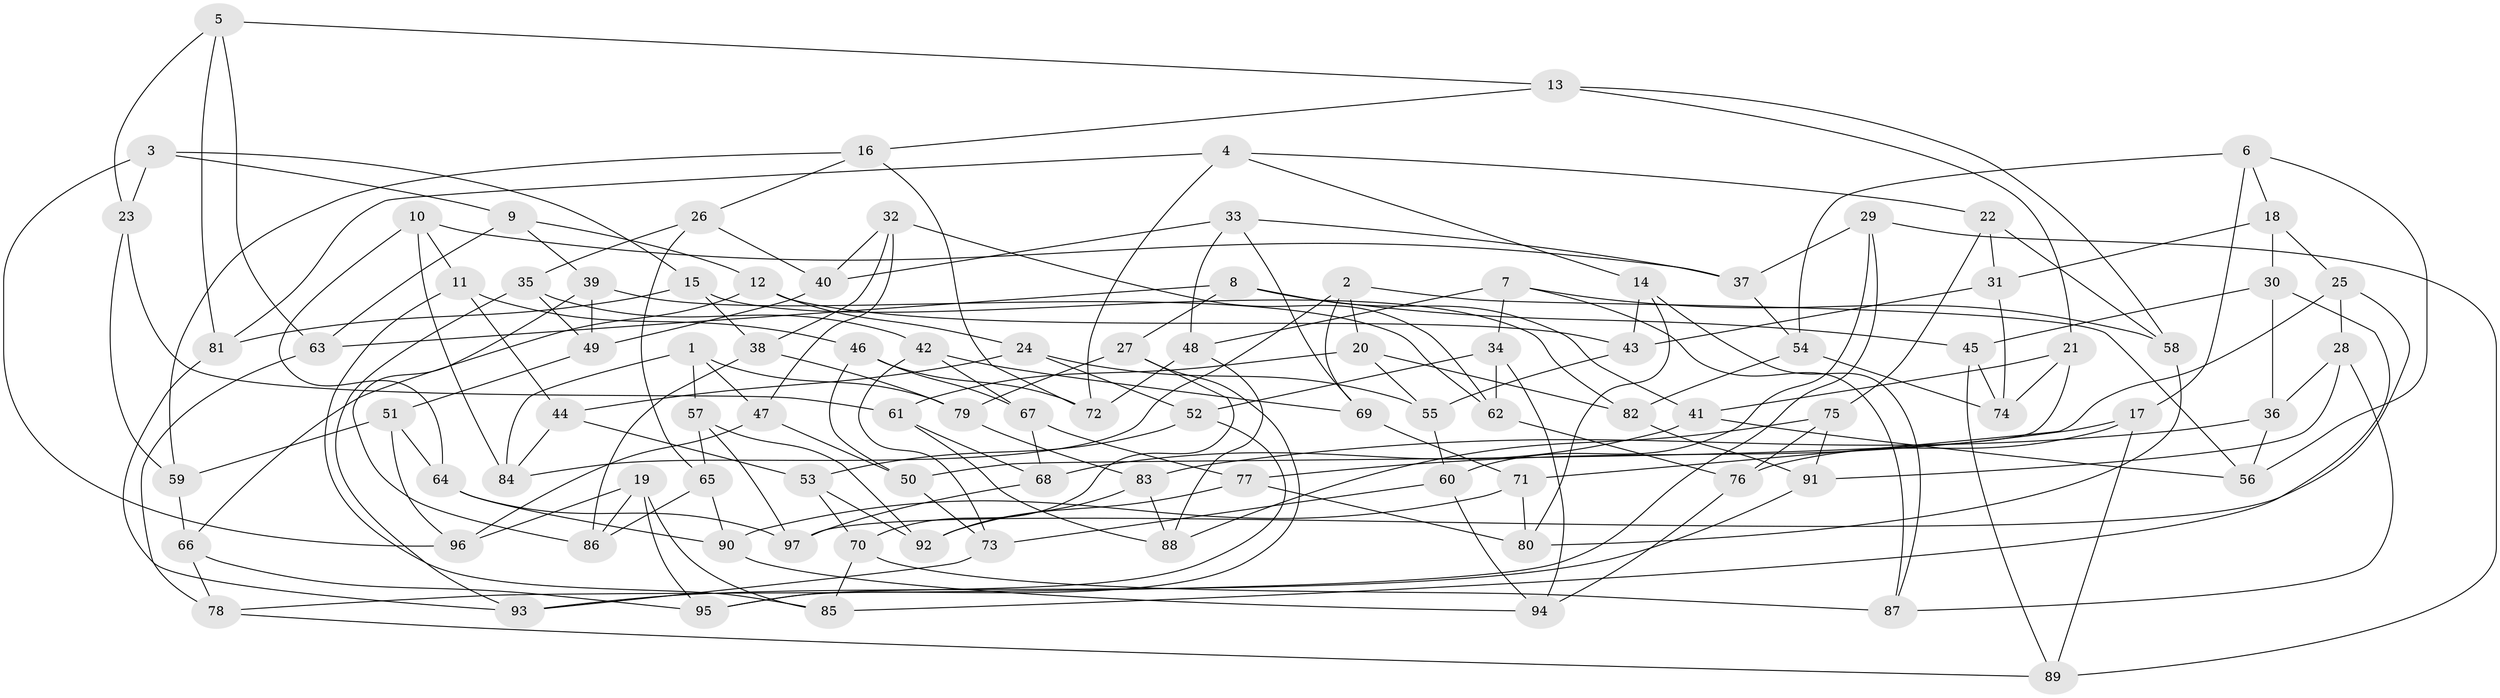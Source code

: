 // coarse degree distribution, {6: 0.35294117647058826, 4: 0.5588235294117647, 5: 0.07352941176470588, 3: 0.014705882352941176}
// Generated by graph-tools (version 1.1) at 2025/38/03/04/25 23:38:05]
// undirected, 97 vertices, 194 edges
graph export_dot {
  node [color=gray90,style=filled];
  1;
  2;
  3;
  4;
  5;
  6;
  7;
  8;
  9;
  10;
  11;
  12;
  13;
  14;
  15;
  16;
  17;
  18;
  19;
  20;
  21;
  22;
  23;
  24;
  25;
  26;
  27;
  28;
  29;
  30;
  31;
  32;
  33;
  34;
  35;
  36;
  37;
  38;
  39;
  40;
  41;
  42;
  43;
  44;
  45;
  46;
  47;
  48;
  49;
  50;
  51;
  52;
  53;
  54;
  55;
  56;
  57;
  58;
  59;
  60;
  61;
  62;
  63;
  64;
  65;
  66;
  67;
  68;
  69;
  70;
  71;
  72;
  73;
  74;
  75;
  76;
  77;
  78;
  79;
  80;
  81;
  82;
  83;
  84;
  85;
  86;
  87;
  88;
  89;
  90;
  91;
  92;
  93;
  94;
  95;
  96;
  97;
  1 -- 84;
  1 -- 47;
  1 -- 57;
  1 -- 79;
  2 -- 84;
  2 -- 56;
  2 -- 20;
  2 -- 69;
  3 -- 9;
  3 -- 23;
  3 -- 15;
  3 -- 96;
  4 -- 14;
  4 -- 22;
  4 -- 81;
  4 -- 72;
  5 -- 13;
  5 -- 81;
  5 -- 63;
  5 -- 23;
  6 -- 17;
  6 -- 56;
  6 -- 54;
  6 -- 18;
  7 -- 48;
  7 -- 34;
  7 -- 58;
  7 -- 87;
  8 -- 27;
  8 -- 41;
  8 -- 45;
  8 -- 63;
  9 -- 12;
  9 -- 39;
  9 -- 63;
  10 -- 84;
  10 -- 11;
  10 -- 37;
  10 -- 64;
  11 -- 44;
  11 -- 46;
  11 -- 85;
  12 -- 24;
  12 -- 66;
  12 -- 43;
  13 -- 16;
  13 -- 21;
  13 -- 58;
  14 -- 80;
  14 -- 87;
  14 -- 43;
  15 -- 81;
  15 -- 38;
  15 -- 82;
  16 -- 72;
  16 -- 59;
  16 -- 26;
  17 -- 76;
  17 -- 89;
  17 -- 77;
  18 -- 31;
  18 -- 25;
  18 -- 30;
  19 -- 96;
  19 -- 95;
  19 -- 86;
  19 -- 85;
  20 -- 61;
  20 -- 55;
  20 -- 82;
  21 -- 74;
  21 -- 41;
  21 -- 50;
  22 -- 75;
  22 -- 31;
  22 -- 58;
  23 -- 59;
  23 -- 61;
  24 -- 52;
  24 -- 44;
  24 -- 55;
  25 -- 97;
  25 -- 71;
  25 -- 28;
  26 -- 65;
  26 -- 40;
  26 -- 35;
  27 -- 95;
  27 -- 70;
  27 -- 79;
  28 -- 36;
  28 -- 87;
  28 -- 91;
  29 -- 89;
  29 -- 78;
  29 -- 60;
  29 -- 37;
  30 -- 36;
  30 -- 85;
  30 -- 45;
  31 -- 43;
  31 -- 74;
  32 -- 38;
  32 -- 47;
  32 -- 62;
  32 -- 40;
  33 -- 48;
  33 -- 69;
  33 -- 40;
  33 -- 37;
  34 -- 62;
  34 -- 94;
  34 -- 52;
  35 -- 93;
  35 -- 42;
  35 -- 49;
  36 -- 56;
  36 -- 83;
  37 -- 54;
  38 -- 79;
  38 -- 86;
  39 -- 86;
  39 -- 62;
  39 -- 49;
  40 -- 49;
  41 -- 56;
  41 -- 68;
  42 -- 67;
  42 -- 73;
  42 -- 69;
  43 -- 55;
  44 -- 53;
  44 -- 84;
  45 -- 89;
  45 -- 74;
  46 -- 50;
  46 -- 67;
  46 -- 72;
  47 -- 50;
  47 -- 96;
  48 -- 88;
  48 -- 72;
  49 -- 51;
  50 -- 73;
  51 -- 59;
  51 -- 64;
  51 -- 96;
  52 -- 53;
  52 -- 95;
  53 -- 70;
  53 -- 92;
  54 -- 74;
  54 -- 82;
  55 -- 60;
  57 -- 92;
  57 -- 65;
  57 -- 97;
  58 -- 80;
  59 -- 66;
  60 -- 94;
  60 -- 73;
  61 -- 68;
  61 -- 88;
  62 -- 76;
  63 -- 78;
  64 -- 90;
  64 -- 97;
  65 -- 86;
  65 -- 90;
  66 -- 95;
  66 -- 78;
  67 -- 77;
  67 -- 68;
  68 -- 97;
  69 -- 71;
  70 -- 87;
  70 -- 85;
  71 -- 90;
  71 -- 80;
  73 -- 93;
  75 -- 88;
  75 -- 91;
  75 -- 76;
  76 -- 94;
  77 -- 80;
  77 -- 92;
  78 -- 89;
  79 -- 83;
  81 -- 93;
  82 -- 91;
  83 -- 88;
  83 -- 92;
  90 -- 94;
  91 -- 93;
}
